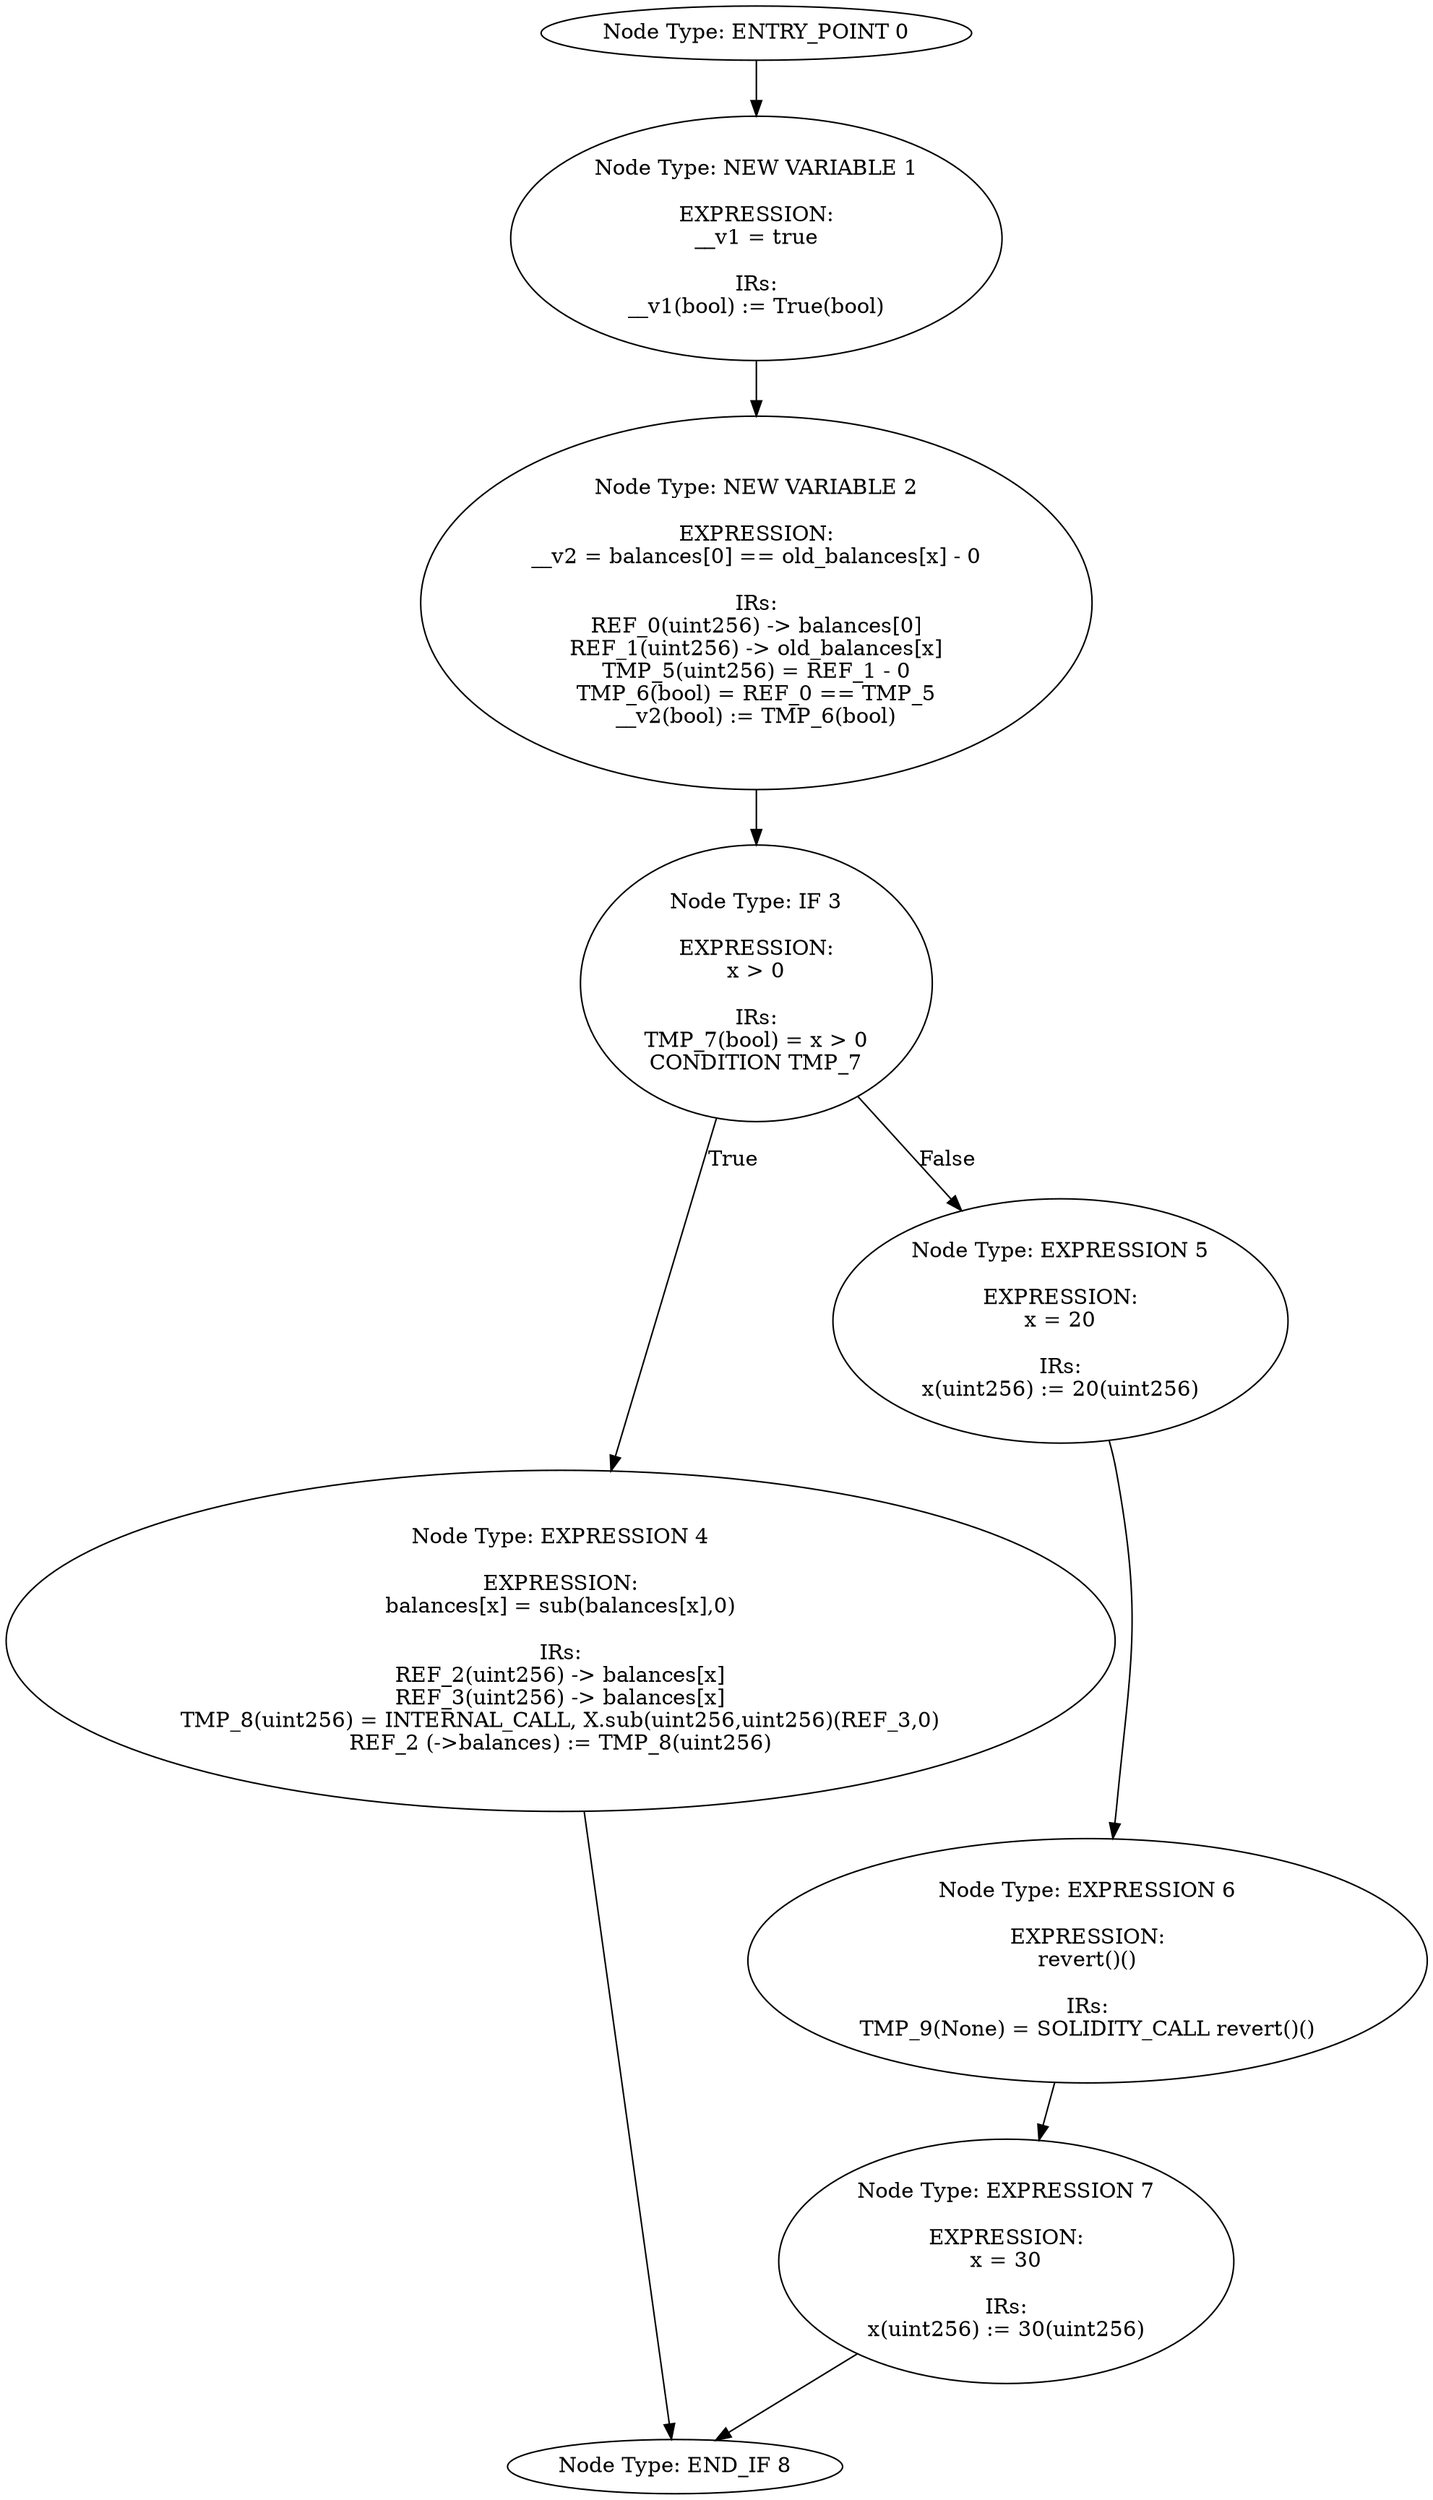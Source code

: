 digraph{
0[label="Node Type: ENTRY_POINT 0
"];
0->1;
1[label="Node Type: NEW VARIABLE 1

EXPRESSION:
__v1 = true

IRs:
__v1(bool) := True(bool)"];
1->2;
2[label="Node Type: NEW VARIABLE 2

EXPRESSION:
__v2 = balances[0] == old_balances[x] - 0

IRs:
REF_0(uint256) -> balances[0]
REF_1(uint256) -> old_balances[x]
TMP_5(uint256) = REF_1 - 0
TMP_6(bool) = REF_0 == TMP_5
__v2(bool) := TMP_6(bool)"];
2->3;
3[label="Node Type: IF 3

EXPRESSION:
x > 0

IRs:
TMP_7(bool) = x > 0
CONDITION TMP_7"];
3->4[label="True"];
3->5[label="False"];
4[label="Node Type: EXPRESSION 4

EXPRESSION:
balances[x] = sub(balances[x],0)

IRs:
REF_2(uint256) -> balances[x]
REF_3(uint256) -> balances[x]
TMP_8(uint256) = INTERNAL_CALL, X.sub(uint256,uint256)(REF_3,0)
REF_2 (->balances) := TMP_8(uint256)"];
4->8;
5[label="Node Type: EXPRESSION 5

EXPRESSION:
x = 20

IRs:
x(uint256) := 20(uint256)"];
5->6;
6[label="Node Type: EXPRESSION 6

EXPRESSION:
revert()()

IRs:
TMP_9(None) = SOLIDITY_CALL revert()()"];
6->7;
7[label="Node Type: EXPRESSION 7

EXPRESSION:
x = 30

IRs:
x(uint256) := 30(uint256)"];
7->8;
8[label="Node Type: END_IF 8
"];
}
